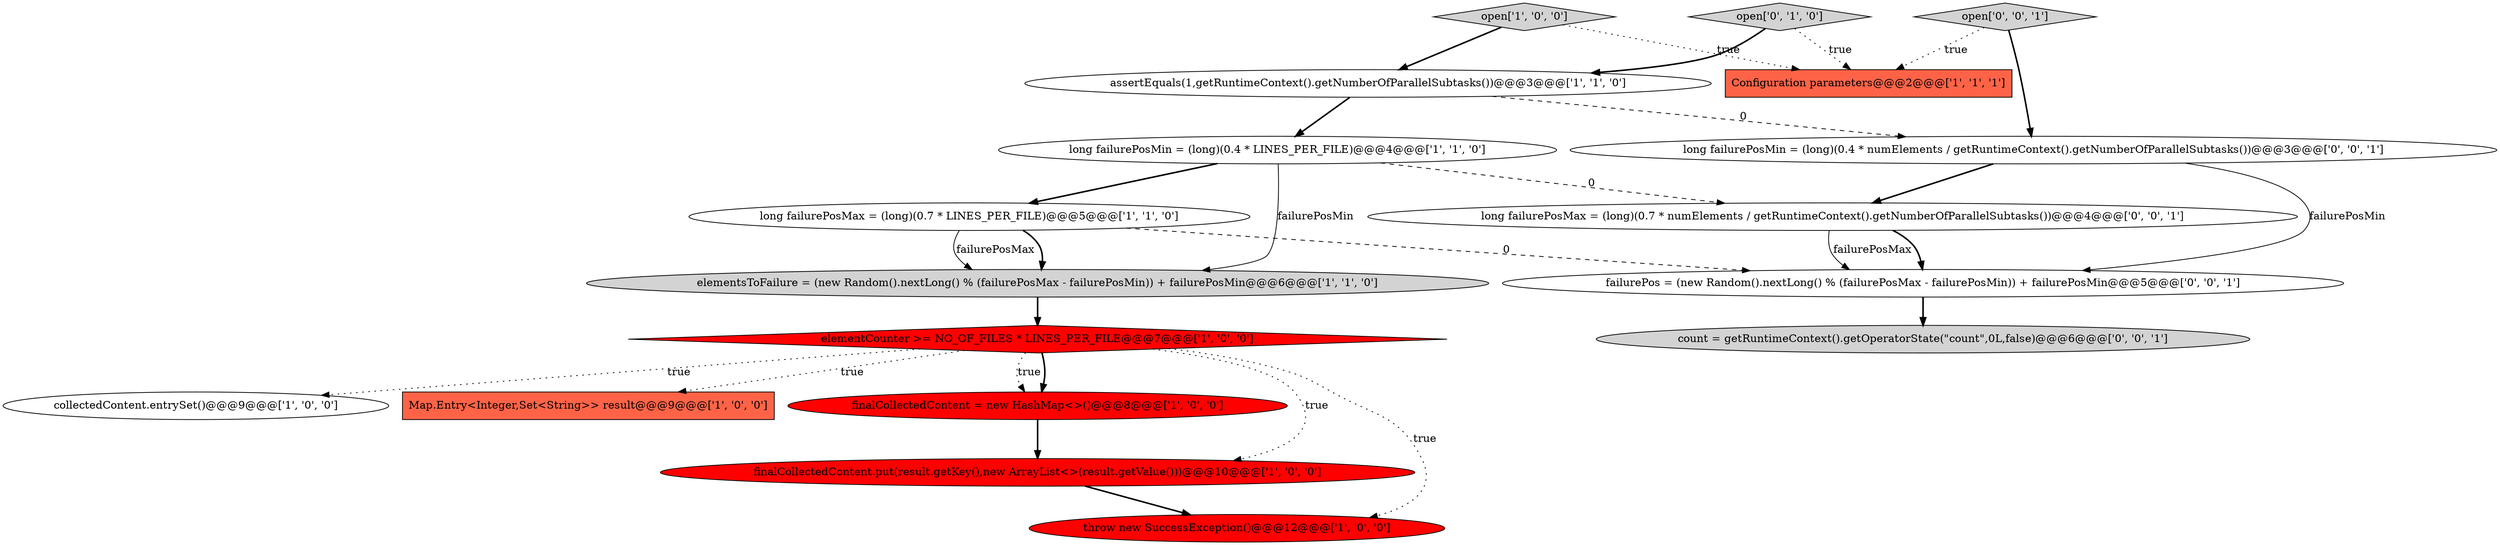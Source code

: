 digraph {
2 [style = filled, label = "collectedContent.entrySet()@@@9@@@['1', '0', '0']", fillcolor = white, shape = ellipse image = "AAA0AAABBB1BBB"];
14 [style = filled, label = "failurePos = (new Random().nextLong() % (failurePosMax - failurePosMin)) + failurePosMin@@@5@@@['0', '0', '1']", fillcolor = white, shape = ellipse image = "AAA0AAABBB3BBB"];
7 [style = filled, label = "Configuration parameters@@@2@@@['1', '1', '1']", fillcolor = tomato, shape = box image = "AAA0AAABBB1BBB"];
15 [style = filled, label = "long failurePosMin = (long)(0.4 * numElements / getRuntimeContext().getNumberOfParallelSubtasks())@@@3@@@['0', '0', '1']", fillcolor = white, shape = ellipse image = "AAA0AAABBB3BBB"];
5 [style = filled, label = "Map.Entry<Integer,Set<String>> result@@@9@@@['1', '0', '0']", fillcolor = tomato, shape = box image = "AAA1AAABBB1BBB"];
17 [style = filled, label = "count = getRuntimeContext().getOperatorState(\"count\",0L,false)@@@6@@@['0', '0', '1']", fillcolor = lightgray, shape = ellipse image = "AAA0AAABBB3BBB"];
13 [style = filled, label = "long failurePosMax = (long)(0.7 * numElements / getRuntimeContext().getNumberOfParallelSubtasks())@@@4@@@['0', '0', '1']", fillcolor = white, shape = ellipse image = "AAA0AAABBB3BBB"];
4 [style = filled, label = "finalCollectedContent.put(result.getKey(),new ArrayList<>(result.getValue()))@@@10@@@['1', '0', '0']", fillcolor = red, shape = ellipse image = "AAA1AAABBB1BBB"];
3 [style = filled, label = "elementsToFailure = (new Random().nextLong() % (failurePosMax - failurePosMin)) + failurePosMin@@@6@@@['1', '1', '0']", fillcolor = lightgray, shape = ellipse image = "AAA0AAABBB1BBB"];
8 [style = filled, label = "assertEquals(1,getRuntimeContext().getNumberOfParallelSubtasks())@@@3@@@['1', '1', '0']", fillcolor = white, shape = ellipse image = "AAA0AAABBB1BBB"];
0 [style = filled, label = "long failurePosMin = (long)(0.4 * LINES_PER_FILE)@@@4@@@['1', '1', '0']", fillcolor = white, shape = ellipse image = "AAA0AAABBB1BBB"];
6 [style = filled, label = "finalCollectedContent = new HashMap<>()@@@8@@@['1', '0', '0']", fillcolor = red, shape = ellipse image = "AAA1AAABBB1BBB"];
11 [style = filled, label = "open['1', '0', '0']", fillcolor = lightgray, shape = diamond image = "AAA0AAABBB1BBB"];
9 [style = filled, label = "throw new SuccessException()@@@12@@@['1', '0', '0']", fillcolor = red, shape = ellipse image = "AAA1AAABBB1BBB"];
1 [style = filled, label = "elementCounter >= NO_OF_FILES * LINES_PER_FILE@@@7@@@['1', '0', '0']", fillcolor = red, shape = diamond image = "AAA1AAABBB1BBB"];
16 [style = filled, label = "open['0', '0', '1']", fillcolor = lightgray, shape = diamond image = "AAA0AAABBB3BBB"];
12 [style = filled, label = "open['0', '1', '0']", fillcolor = lightgray, shape = diamond image = "AAA0AAABBB2BBB"];
10 [style = filled, label = "long failurePosMax = (long)(0.7 * LINES_PER_FILE)@@@5@@@['1', '1', '0']", fillcolor = white, shape = ellipse image = "AAA0AAABBB1BBB"];
11->7 [style = dotted, label="true"];
4->9 [style = bold, label=""];
16->15 [style = bold, label=""];
15->13 [style = bold, label=""];
3->1 [style = bold, label=""];
8->15 [style = dashed, label="0"];
10->3 [style = bold, label=""];
14->17 [style = bold, label=""];
13->14 [style = solid, label="failurePosMax"];
1->4 [style = dotted, label="true"];
8->0 [style = bold, label=""];
0->3 [style = solid, label="failurePosMin"];
16->7 [style = dotted, label="true"];
6->4 [style = bold, label=""];
0->10 [style = bold, label=""];
1->6 [style = bold, label=""];
12->8 [style = bold, label=""];
1->9 [style = dotted, label="true"];
0->13 [style = dashed, label="0"];
15->14 [style = solid, label="failurePosMin"];
11->8 [style = bold, label=""];
1->6 [style = dotted, label="true"];
1->2 [style = dotted, label="true"];
12->7 [style = dotted, label="true"];
13->14 [style = bold, label=""];
10->14 [style = dashed, label="0"];
1->5 [style = dotted, label="true"];
10->3 [style = solid, label="failurePosMax"];
}
